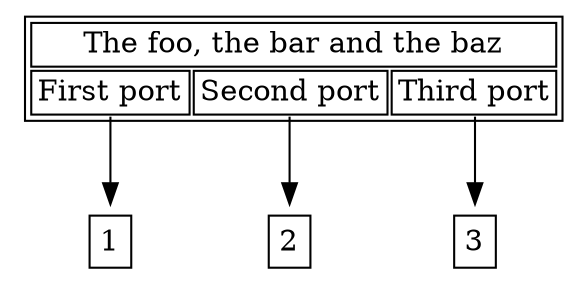 digraph H {

  parent [
   shape=plaintext
   label=<
     <table border='1' cellborder='1'>
       <tr><td colspan="3">The foo, the bar and the baz</td></tr>
       <tr><td port='port_one'>First port</td><td port='port_two'>Second port</td><td port='port_three'>Third port</td></tr>
     </table>
  >];

  child_one [
   shape=plaintext
   label=<
     <table border='1' cellborder='0'>
       <tr><td>1</td></tr>
     </table>
  >];

  child_two [
   shape=plaintext
   label=<
     <table border='1' cellborder='0'>
       <tr><td>2</td></tr>
     </table>
  >];

  child_three [
   shape=plaintext
   label=<
     <table border='1' cellborder='0'>
       <tr><td>3</td></tr>
     </table>
  >];

  parent:port_one   -> child_one;
  parent:port_two   -> child_two;
  parent:port_three -> child_three;

}